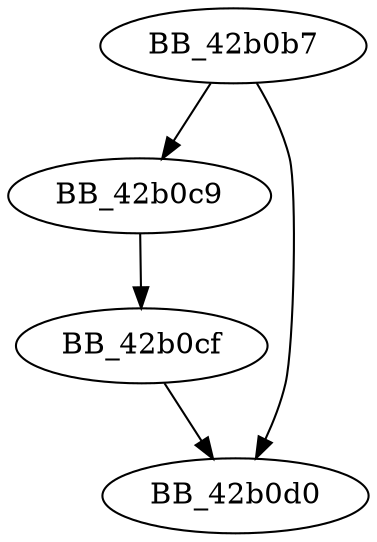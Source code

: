 DiGraph sub_42B0B7{
BB_42b0b7->BB_42b0c9
BB_42b0b7->BB_42b0d0
BB_42b0c9->BB_42b0cf
BB_42b0cf->BB_42b0d0
}
